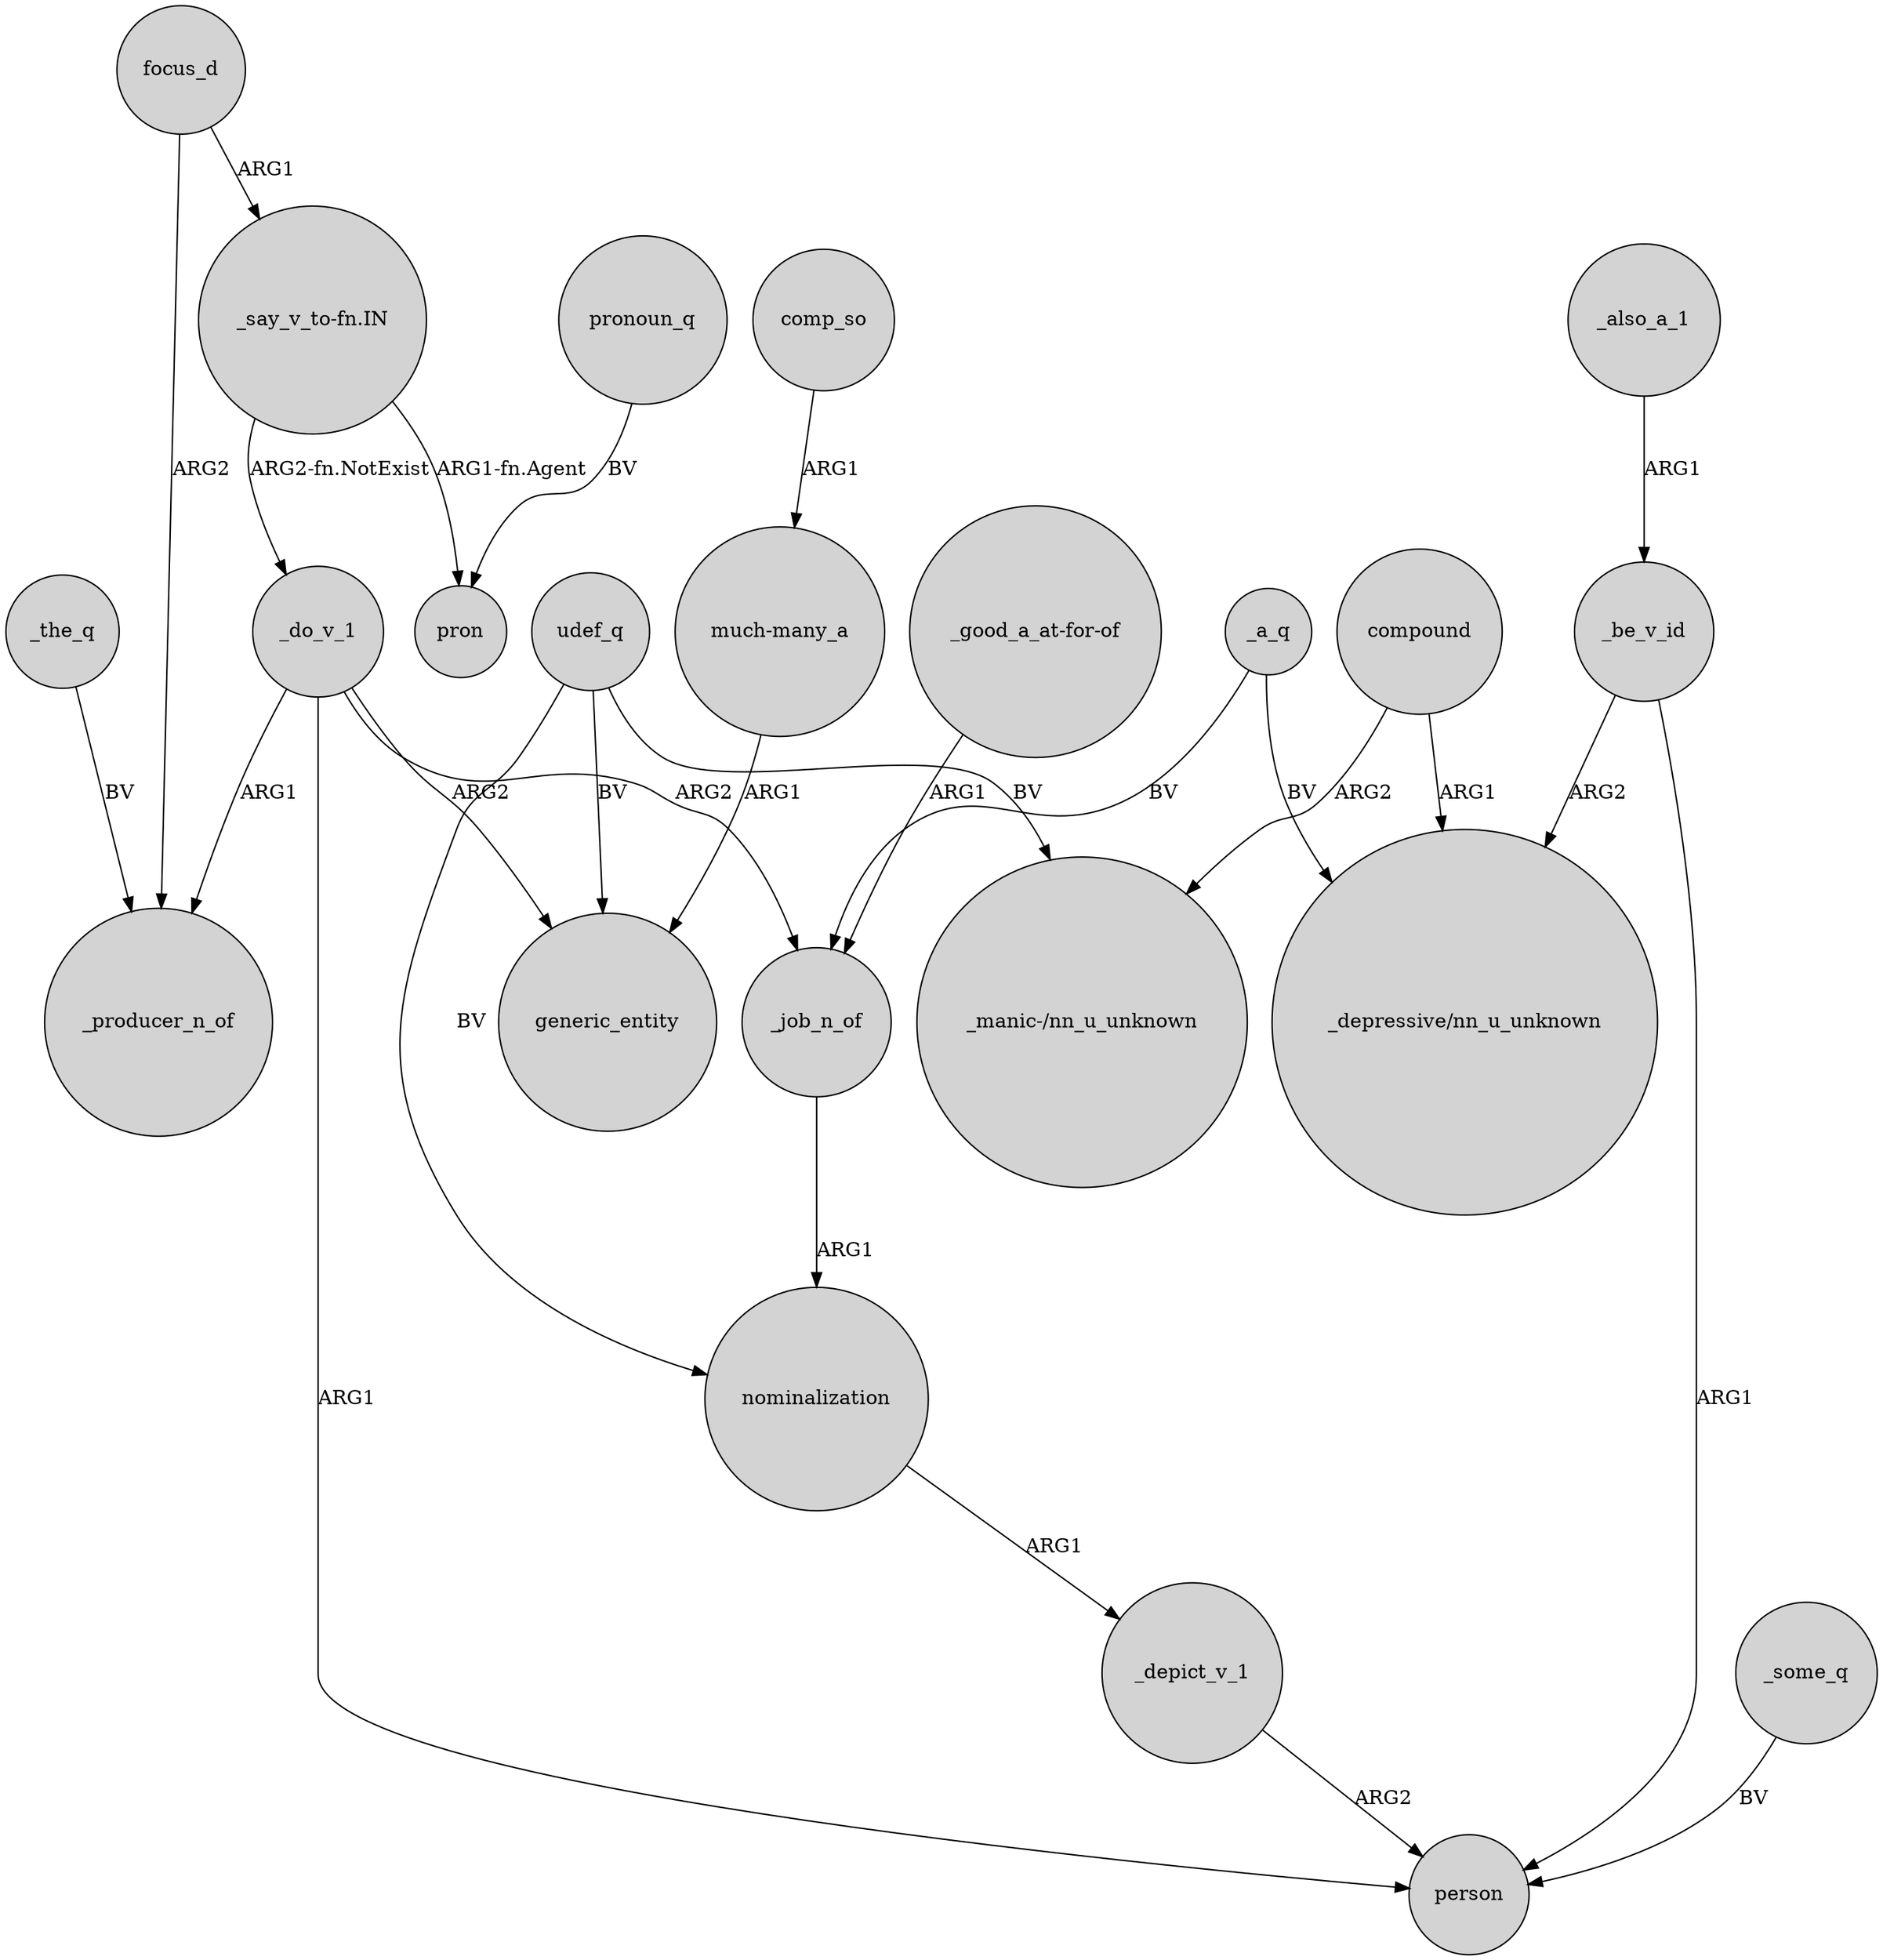 digraph {
	node [shape=circle style=filled]
	_the_q -> _producer_n_of [label=BV]
	_a_q -> "_depressive/nn_u_unknown" [label=BV]
	compound -> "_depressive/nn_u_unknown" [label=ARG1]
	udef_q -> generic_entity [label=BV]
	"much-many_a" -> generic_entity [label=ARG1]
	"_say_v_to-fn.IN" -> _do_v_1 [label="ARG2-fn.NotExist"]
	_a_q -> _job_n_of [label=BV]
	_job_n_of -> nominalization [label=ARG1]
	_do_v_1 -> generic_entity [label=ARG2]
	focus_d -> _producer_n_of [label=ARG2]
	_depict_v_1 -> person [label=ARG2]
	_also_a_1 -> _be_v_id [label=ARG1]
	udef_q -> "_manic-/nn_u_unknown" [label=BV]
	_do_v_1 -> person [label=ARG1]
	pronoun_q -> pron [label=BV]
	_be_v_id -> person [label=ARG1]
	nominalization -> _depict_v_1 [label=ARG1]
	_be_v_id -> "_depressive/nn_u_unknown" [label=ARG2]
	_some_q -> person [label=BV]
	_do_v_1 -> _producer_n_of [label=ARG1]
	_do_v_1 -> _job_n_of [label=ARG2]
	udef_q -> nominalization [label=BV]
	"_good_a_at-for-of" -> _job_n_of [label=ARG1]
	"_say_v_to-fn.IN" -> pron [label="ARG1-fn.Agent"]
	compound -> "_manic-/nn_u_unknown" [label=ARG2]
	comp_so -> "much-many_a" [label=ARG1]
	focus_d -> "_say_v_to-fn.IN" [label=ARG1]
}
